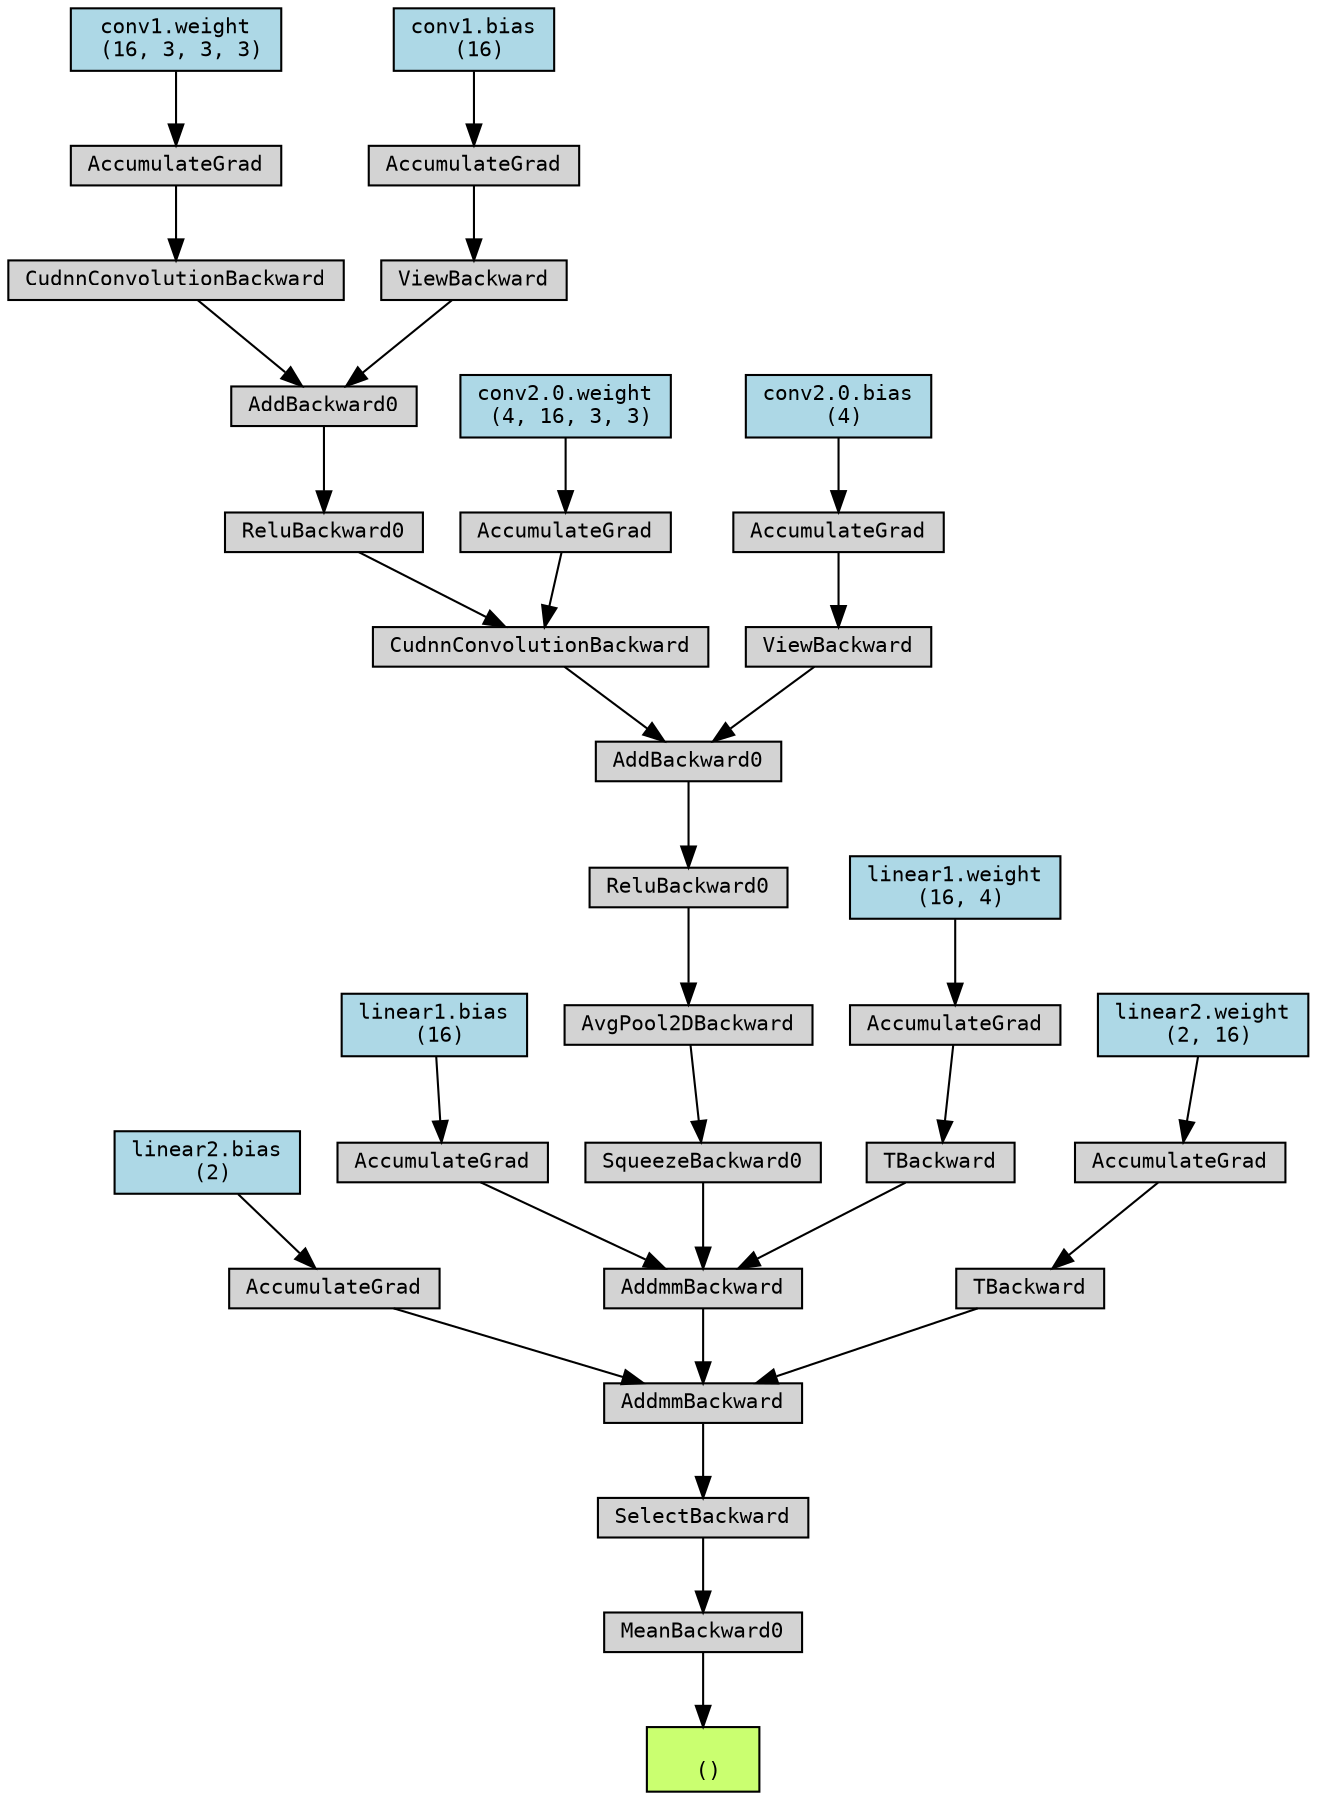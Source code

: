 digraph {
	graph [size="12,12"]
	node [align=left fontname=monospace fontsize=10 height=0.2 ranksep=0.1 shape=box style=filled]
	140048810577728 [label="
 ()" fillcolor=darkolivegreen1]
	140048629867808 [label=MeanBackward0]
	140048629868144 -> 140048629867808
	140048629868144 [label=SelectBackward]
	140048629868096 -> 140048629868144
	140048629868096 [label=AddmmBackward]
	140048629867952 -> 140048629868096
	140048796584832 [label="linear2.bias
 (2)" fillcolor=lightblue]
	140048796584832 -> 140048629867952
	140048629867952 [label=AccumulateGrad]
	140048629867664 -> 140048629868096
	140048629867664 [label=AddmmBackward]
	140048629867376 -> 140048629867664
	140048795859456 [label="linear1.bias
 (16)" fillcolor=lightblue]
	140048795859456 -> 140048629867376
	140048629867376 [label=AccumulateGrad]
	140048629868336 -> 140048629867664
	140048629868336 [label=SqueezeBackward0]
	140048629868528 -> 140048629868336
	140048629868528 [label=AvgPool2DBackward]
	140048629868720 -> 140048629868528
	140048629868720 [label=ReluBackward0]
	140048629868816 -> 140048629868720
	140048629868816 [label=AddBackward0]
	140048629868864 -> 140048629868816
	140048629868864 [label=CudnnConvolutionBackward]
	140048629869104 -> 140048629868864
	140048629869104 [label=ReluBackward0]
	140048629869248 -> 140048629869104
	140048629869248 [label=AddBackward0]
	140048629869296 -> 140048629869248
	140048629869296 [label=CudnnConvolutionBackward]
	140048629869536 -> 140048629869296
	140048796658112 [label="conv1.weight
 (16, 3, 3, 3)" fillcolor=lightblue]
	140048796658112 -> 140048629869536
	140048629869536 [label=AccumulateGrad]
	140048629869152 -> 140048629869248
	140048629869152 [label=ViewBackward]
	140048629869680 -> 140048629869152
	140048797915904 [label="conv1.bias
 (16)" fillcolor=lightblue]
	140048797915904 -> 140048629869680
	140048629869680 [label=AccumulateGrad]
	140048629869056 -> 140048629868864
	140048796182656 [label="conv2.0.weight
 (4, 16, 3, 3)" fillcolor=lightblue]
	140048796182656 -> 140048629869056
	140048629869056 [label=AccumulateGrad]
	140048629868624 -> 140048629868816
	140048629868624 [label=ViewBackward]
	140048629869392 -> 140048629868624
	140048796945216 [label="conv2.0.bias
 (4)" fillcolor=lightblue]
	140048796945216 -> 140048629869392
	140048629869392 [label=AccumulateGrad]
	140048629868432 -> 140048629867664
	140048629868432 [label=TBackward]
	140048629868768 -> 140048629868432
	140048795860160 [label="linear1.weight
 (16, 4)" fillcolor=lightblue]
	140048795860160 -> 140048629868768
	140048629868768 [label=AccumulateGrad]
	140048629868240 -> 140048629868096
	140048629868240 [label=TBackward]
	140048629869728 -> 140048629868240
	140048796069824 [label="linear2.weight
 (2, 16)" fillcolor=lightblue]
	140048796069824 -> 140048629869728
	140048629869728 [label=AccumulateGrad]
	140048629867808 -> 140048810577728
}
